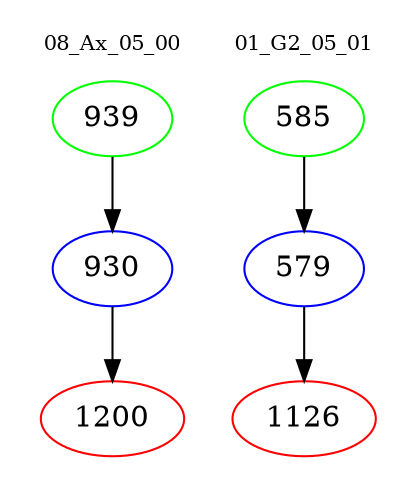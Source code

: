 digraph{
subgraph cluster_0 {
color = white
label = "08_Ax_05_00";
fontsize=10;
T0_939 [label="939", color="green"]
T0_939 -> T0_930 [color="black"]
T0_930 [label="930", color="blue"]
T0_930 -> T0_1200 [color="black"]
T0_1200 [label="1200", color="red"]
}
subgraph cluster_1 {
color = white
label = "01_G2_05_01";
fontsize=10;
T1_585 [label="585", color="green"]
T1_585 -> T1_579 [color="black"]
T1_579 [label="579", color="blue"]
T1_579 -> T1_1126 [color="black"]
T1_1126 [label="1126", color="red"]
}
}
